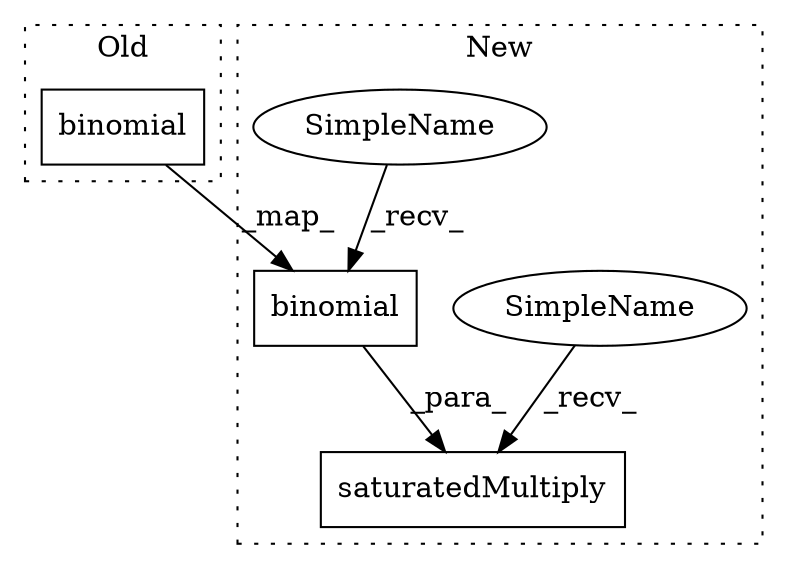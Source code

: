 digraph G {
subgraph cluster0 {
1 [label="binomial" a="32" s="16660,16673" l="9,1" shape="box"];
label = "Old";
style="dotted";
}
subgraph cluster1 {
2 [label="binomial" a="32" s="16455,16468" l="9,1" shape="box"];
3 [label="saturatedMultiply" a="32" s="16415,16469" l="18,1" shape="box"];
4 [label="SimpleName" a="42" s="16407" l="7" shape="ellipse"];
5 [label="SimpleName" a="42" s="16447" l="7" shape="ellipse"];
label = "New";
style="dotted";
}
1 -> 2 [label="_map_"];
2 -> 3 [label="_para_"];
4 -> 3 [label="_recv_"];
5 -> 2 [label="_recv_"];
}